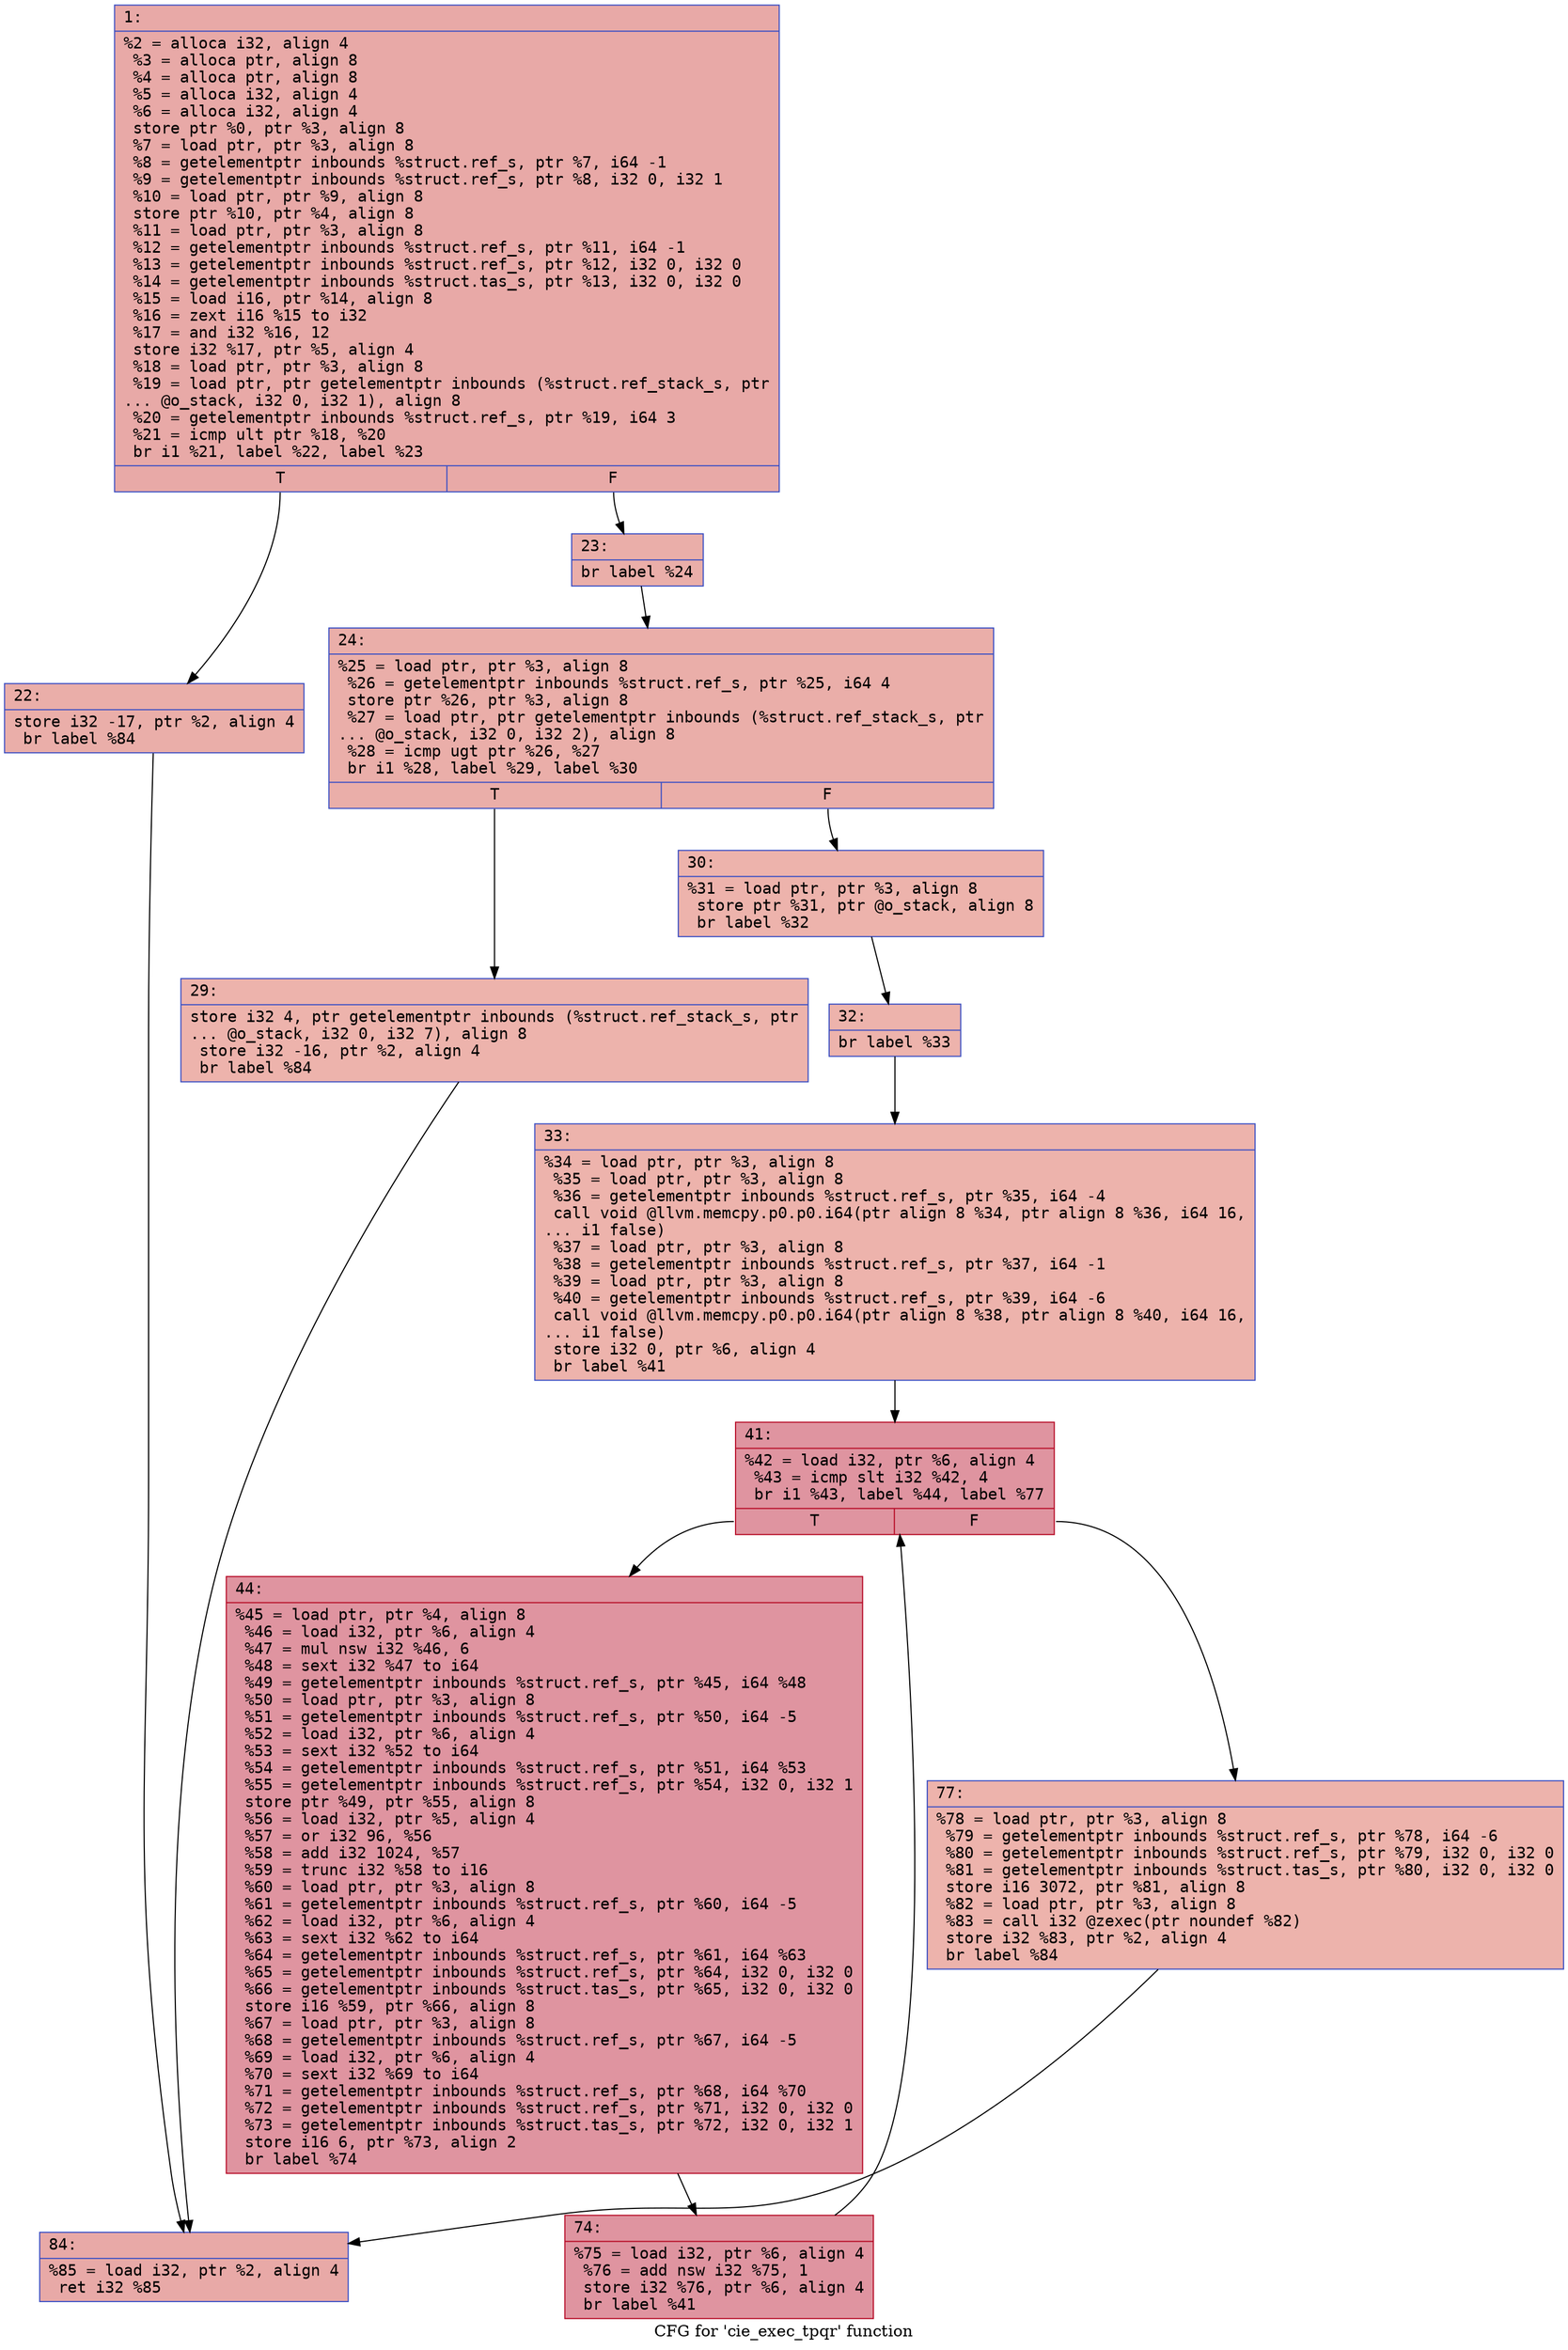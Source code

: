digraph "CFG for 'cie_exec_tpqr' function" {
	label="CFG for 'cie_exec_tpqr' function";

	Node0x600001726800 [shape=record,color="#3d50c3ff", style=filled, fillcolor="#ca3b3770" fontname="Courier",label="{1:\l|  %2 = alloca i32, align 4\l  %3 = alloca ptr, align 8\l  %4 = alloca ptr, align 8\l  %5 = alloca i32, align 4\l  %6 = alloca i32, align 4\l  store ptr %0, ptr %3, align 8\l  %7 = load ptr, ptr %3, align 8\l  %8 = getelementptr inbounds %struct.ref_s, ptr %7, i64 -1\l  %9 = getelementptr inbounds %struct.ref_s, ptr %8, i32 0, i32 1\l  %10 = load ptr, ptr %9, align 8\l  store ptr %10, ptr %4, align 8\l  %11 = load ptr, ptr %3, align 8\l  %12 = getelementptr inbounds %struct.ref_s, ptr %11, i64 -1\l  %13 = getelementptr inbounds %struct.ref_s, ptr %12, i32 0, i32 0\l  %14 = getelementptr inbounds %struct.tas_s, ptr %13, i32 0, i32 0\l  %15 = load i16, ptr %14, align 8\l  %16 = zext i16 %15 to i32\l  %17 = and i32 %16, 12\l  store i32 %17, ptr %5, align 4\l  %18 = load ptr, ptr %3, align 8\l  %19 = load ptr, ptr getelementptr inbounds (%struct.ref_stack_s, ptr\l... @o_stack, i32 0, i32 1), align 8\l  %20 = getelementptr inbounds %struct.ref_s, ptr %19, i64 3\l  %21 = icmp ult ptr %18, %20\l  br i1 %21, label %22, label %23\l|{<s0>T|<s1>F}}"];
	Node0x600001726800:s0 -> Node0x600001726850[tooltip="1 -> 22\nProbability 50.00%" ];
	Node0x600001726800:s1 -> Node0x6000017268a0[tooltip="1 -> 23\nProbability 50.00%" ];
	Node0x600001726850 [shape=record,color="#3d50c3ff", style=filled, fillcolor="#d0473d70" fontname="Courier",label="{22:\l|  store i32 -17, ptr %2, align 4\l  br label %84\l}"];
	Node0x600001726850 -> Node0x600001726bc0[tooltip="22 -> 84\nProbability 100.00%" ];
	Node0x6000017268a0 [shape=record,color="#3d50c3ff", style=filled, fillcolor="#d0473d70" fontname="Courier",label="{23:\l|  br label %24\l}"];
	Node0x6000017268a0 -> Node0x6000017268f0[tooltip="23 -> 24\nProbability 100.00%" ];
	Node0x6000017268f0 [shape=record,color="#3d50c3ff", style=filled, fillcolor="#d0473d70" fontname="Courier",label="{24:\l|  %25 = load ptr, ptr %3, align 8\l  %26 = getelementptr inbounds %struct.ref_s, ptr %25, i64 4\l  store ptr %26, ptr %3, align 8\l  %27 = load ptr, ptr getelementptr inbounds (%struct.ref_stack_s, ptr\l... @o_stack, i32 0, i32 2), align 8\l  %28 = icmp ugt ptr %26, %27\l  br i1 %28, label %29, label %30\l|{<s0>T|<s1>F}}"];
	Node0x6000017268f0:s0 -> Node0x600001726940[tooltip="24 -> 29\nProbability 50.00%" ];
	Node0x6000017268f0:s1 -> Node0x600001726990[tooltip="24 -> 30\nProbability 50.00%" ];
	Node0x600001726940 [shape=record,color="#3d50c3ff", style=filled, fillcolor="#d6524470" fontname="Courier",label="{29:\l|  store i32 4, ptr getelementptr inbounds (%struct.ref_stack_s, ptr\l... @o_stack, i32 0, i32 7), align 8\l  store i32 -16, ptr %2, align 4\l  br label %84\l}"];
	Node0x600001726940 -> Node0x600001726bc0[tooltip="29 -> 84\nProbability 100.00%" ];
	Node0x600001726990 [shape=record,color="#3d50c3ff", style=filled, fillcolor="#d6524470" fontname="Courier",label="{30:\l|  %31 = load ptr, ptr %3, align 8\l  store ptr %31, ptr @o_stack, align 8\l  br label %32\l}"];
	Node0x600001726990 -> Node0x6000017269e0[tooltip="30 -> 32\nProbability 100.00%" ];
	Node0x6000017269e0 [shape=record,color="#3d50c3ff", style=filled, fillcolor="#d6524470" fontname="Courier",label="{32:\l|  br label %33\l}"];
	Node0x6000017269e0 -> Node0x600001726a30[tooltip="32 -> 33\nProbability 100.00%" ];
	Node0x600001726a30 [shape=record,color="#3d50c3ff", style=filled, fillcolor="#d6524470" fontname="Courier",label="{33:\l|  %34 = load ptr, ptr %3, align 8\l  %35 = load ptr, ptr %3, align 8\l  %36 = getelementptr inbounds %struct.ref_s, ptr %35, i64 -4\l  call void @llvm.memcpy.p0.p0.i64(ptr align 8 %34, ptr align 8 %36, i64 16,\l... i1 false)\l  %37 = load ptr, ptr %3, align 8\l  %38 = getelementptr inbounds %struct.ref_s, ptr %37, i64 -1\l  %39 = load ptr, ptr %3, align 8\l  %40 = getelementptr inbounds %struct.ref_s, ptr %39, i64 -6\l  call void @llvm.memcpy.p0.p0.i64(ptr align 8 %38, ptr align 8 %40, i64 16,\l... i1 false)\l  store i32 0, ptr %6, align 4\l  br label %41\l}"];
	Node0x600001726a30 -> Node0x600001726a80[tooltip="33 -> 41\nProbability 100.00%" ];
	Node0x600001726a80 [shape=record,color="#b70d28ff", style=filled, fillcolor="#b70d2870" fontname="Courier",label="{41:\l|  %42 = load i32, ptr %6, align 4\l  %43 = icmp slt i32 %42, 4\l  br i1 %43, label %44, label %77\l|{<s0>T|<s1>F}}"];
	Node0x600001726a80:s0 -> Node0x600001726ad0[tooltip="41 -> 44\nProbability 96.88%" ];
	Node0x600001726a80:s1 -> Node0x600001726b70[tooltip="41 -> 77\nProbability 3.12%" ];
	Node0x600001726ad0 [shape=record,color="#b70d28ff", style=filled, fillcolor="#b70d2870" fontname="Courier",label="{44:\l|  %45 = load ptr, ptr %4, align 8\l  %46 = load i32, ptr %6, align 4\l  %47 = mul nsw i32 %46, 6\l  %48 = sext i32 %47 to i64\l  %49 = getelementptr inbounds %struct.ref_s, ptr %45, i64 %48\l  %50 = load ptr, ptr %3, align 8\l  %51 = getelementptr inbounds %struct.ref_s, ptr %50, i64 -5\l  %52 = load i32, ptr %6, align 4\l  %53 = sext i32 %52 to i64\l  %54 = getelementptr inbounds %struct.ref_s, ptr %51, i64 %53\l  %55 = getelementptr inbounds %struct.ref_s, ptr %54, i32 0, i32 1\l  store ptr %49, ptr %55, align 8\l  %56 = load i32, ptr %5, align 4\l  %57 = or i32 96, %56\l  %58 = add i32 1024, %57\l  %59 = trunc i32 %58 to i16\l  %60 = load ptr, ptr %3, align 8\l  %61 = getelementptr inbounds %struct.ref_s, ptr %60, i64 -5\l  %62 = load i32, ptr %6, align 4\l  %63 = sext i32 %62 to i64\l  %64 = getelementptr inbounds %struct.ref_s, ptr %61, i64 %63\l  %65 = getelementptr inbounds %struct.ref_s, ptr %64, i32 0, i32 0\l  %66 = getelementptr inbounds %struct.tas_s, ptr %65, i32 0, i32 0\l  store i16 %59, ptr %66, align 8\l  %67 = load ptr, ptr %3, align 8\l  %68 = getelementptr inbounds %struct.ref_s, ptr %67, i64 -5\l  %69 = load i32, ptr %6, align 4\l  %70 = sext i32 %69 to i64\l  %71 = getelementptr inbounds %struct.ref_s, ptr %68, i64 %70\l  %72 = getelementptr inbounds %struct.ref_s, ptr %71, i32 0, i32 0\l  %73 = getelementptr inbounds %struct.tas_s, ptr %72, i32 0, i32 1\l  store i16 6, ptr %73, align 2\l  br label %74\l}"];
	Node0x600001726ad0 -> Node0x600001726b20[tooltip="44 -> 74\nProbability 100.00%" ];
	Node0x600001726b20 [shape=record,color="#b70d28ff", style=filled, fillcolor="#b70d2870" fontname="Courier",label="{74:\l|  %75 = load i32, ptr %6, align 4\l  %76 = add nsw i32 %75, 1\l  store i32 %76, ptr %6, align 4\l  br label %41\l}"];
	Node0x600001726b20 -> Node0x600001726a80[tooltip="74 -> 41\nProbability 100.00%" ];
	Node0x600001726b70 [shape=record,color="#3d50c3ff", style=filled, fillcolor="#d6524470" fontname="Courier",label="{77:\l|  %78 = load ptr, ptr %3, align 8\l  %79 = getelementptr inbounds %struct.ref_s, ptr %78, i64 -6\l  %80 = getelementptr inbounds %struct.ref_s, ptr %79, i32 0, i32 0\l  %81 = getelementptr inbounds %struct.tas_s, ptr %80, i32 0, i32 0\l  store i16 3072, ptr %81, align 8\l  %82 = load ptr, ptr %3, align 8\l  %83 = call i32 @zexec(ptr noundef %82)\l  store i32 %83, ptr %2, align 4\l  br label %84\l}"];
	Node0x600001726b70 -> Node0x600001726bc0[tooltip="77 -> 84\nProbability 100.00%" ];
	Node0x600001726bc0 [shape=record,color="#3d50c3ff", style=filled, fillcolor="#ca3b3770" fontname="Courier",label="{84:\l|  %85 = load i32, ptr %2, align 4\l  ret i32 %85\l}"];
}
